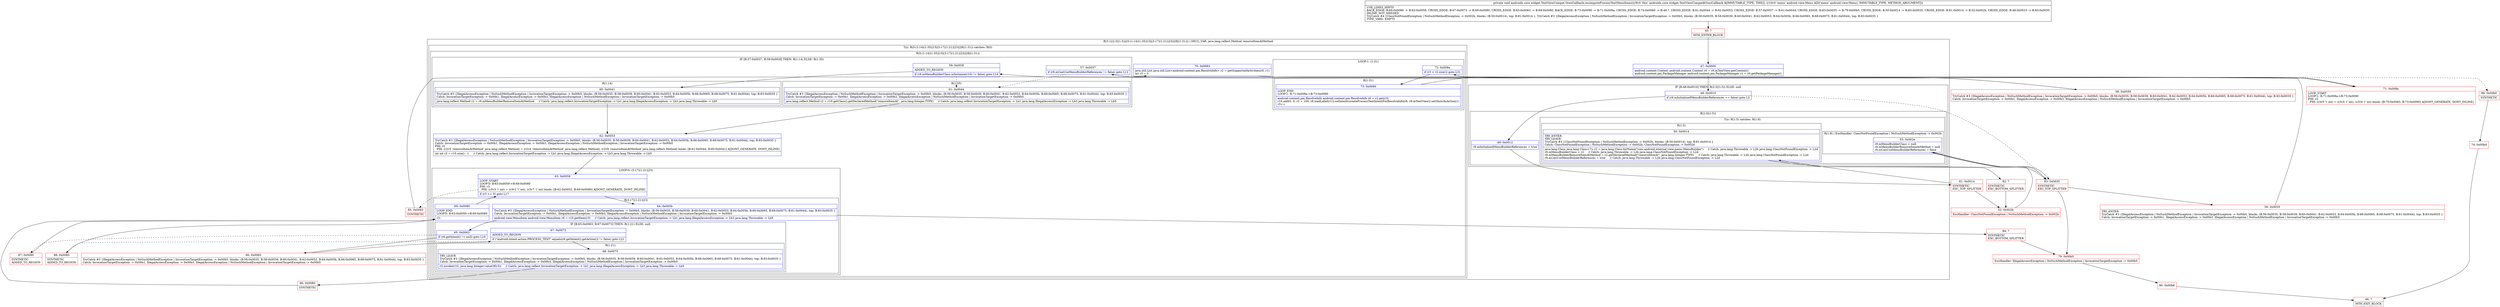 digraph "CFG forandroidx.core.widget.TextViewCompat.OreoCallback.recomputeProcessTextMenuItems(Landroid\/view\/Menu;)V" {
subgraph cluster_Region_624806914 {
label = "R(3:1|(2:3|(1:5))|(5:(1:14)(1:35)|15|(3:17|(1:21)|23)|28|(1:31))) | DECL_VAR: java.lang.reflect.Method removeItemAtMethod\l";
node [shape=record,color=blue];
Node_47 [shape=record,label="{47\:\ 0x0000|android.content.Context android.content.Context r0 = r9.mTextView.getContext()\landroid.content.pm.PackageManager android.content.pm.PackageManager r1 = r0.getPackageManager()\l}"];
subgraph cluster_IfRegion_1074166955 {
label = "IF [B:48:0x0010] THEN: R(2:3|(1:5)) ELSE: null";
node [shape=record,color=blue];
Node_48 [shape=record,label="{48\:\ 0x0010|if (r9.mInitializedMenuBuilderReferences == false) goto L3\l}"];
subgraph cluster_Region_663781733 {
label = "R(2:3|(1:5))";
node [shape=record,color=blue];
Node_49 [shape=record,label="{49\:\ 0x0012|r9.mInitializedMenuBuilderReferences = true\l}"];
subgraph cluster_TryCatchRegion_172539163 {
label = "Try: R(1:5) catches: R(1:8)";
node [shape=record,color=blue];
subgraph cluster_Region_1052525787 {
label = "R(1:5)";
node [shape=record,color=blue];
Node_50 [shape=record,label="{50\:\ 0x0014|TRY_ENTER\lTRY_LEAVE\lTryCatch #4 \{ClassNotFoundException \| NoSuchMethodException \-\> 0x002b, blocks: (B:50:0x0014), top: B:81:0x0014 \}\lCatch: ClassNotFoundException \| NoSuchMethodException \-\> 0x002b, ClassNotFoundException \-\> 0x002d\l|java.lang.Class java.lang.Class\<?\> r2 = java.lang.Class.forName(\"com.android.internal.view.menu.MenuBuilder\")     \/\/ Catch: java.lang.Throwable \-\> L2b java.lang.ClassNotFoundException \-\> L2d\lr9.mMenuBuilderClass = r2     \/\/ Catch: java.lang.Throwable \-\> L2b java.lang.ClassNotFoundException \-\> L2d\lr9.mMenuBuilderRemoveItemAtMethod = r2.getDeclaredMethod(\"removeItemAt\", java.lang.Integer.TYPE)     \/\/ Catch: java.lang.Throwable \-\> L2b java.lang.ClassNotFoundException \-\> L2d\lr9.mCanUseMenuBuilderReferences = true     \/\/ Catch: java.lang.Throwable \-\> L2b java.lang.ClassNotFoundException \-\> L2d\l}"];
}
subgraph cluster_Region_268521289 {
label = "R(1:8) | ExcHandler: ClassNotFoundException \| NoSuchMethodException \-\> 0x002b\l";
node [shape=record,color=blue];
Node_55 [shape=record,label="{55\:\ 0x002e|r9.mMenuBuilderClass = null\lr9.mMenuBuilderRemoveItemAtMethod = null\lr9.mCanUseMenuBuilderReferences = false\l}"];
}
}
}
}
subgraph cluster_TryCatchRegion_1662098118 {
label = "Try: R(5:(1:14)(1:35)|15|(3:17|(1:21)|23)|28|(1:31)) catches: R(0)";
node [shape=record,color=blue];
subgraph cluster_Region_343814990 {
label = "R(5:(1:14)(1:35)|15|(3:17|(1:21)|23)|28|(1:31))";
node [shape=record,color=blue];
subgraph cluster_IfRegion_1084859496 {
label = "IF [B:57:0x0037, B:59:0x003f] THEN: R(1:14) ELSE: R(1:35)";
node [shape=record,color=blue];
Node_57 [shape=record,label="{57\:\ 0x0037|if (r9.mCanUseMenuBuilderReferences != false) goto L12\l}"];
Node_59 [shape=record,label="{59\:\ 0x003f|ADDED_TO_REGION\l|if (r9.mMenuBuilderClass.isInstance(r10) != false) goto L14\l}"];
subgraph cluster_Region_432875197 {
label = "R(1:14)";
node [shape=record,color=blue];
Node_60 [shape=record,label="{60\:\ 0x0041|TryCatch #3 \{IllegalAccessException \| NoSuchMethodException \| InvocationTargetException \-\> 0x00b5, blocks: (B:56:0x0035, B:58:0x0039, B:60:0x0041, B:62:0x0053, B:64:0x005b, B:66:0x0065, B:68:0x0075, B:61:0x0044), top: B:83:0x0035 \}\lCatch: InvocationTargetException \-\> 0x00b1, IllegalAccessException \-\> 0x00b3, IllegalAccessException \| NoSuchMethodException \| InvocationTargetException \-\> 0x00b5\l|java.lang.reflect.Method r2 = r9.mMenuBuilderRemoveItemAtMethod     \/\/ Catch: java.lang.reflect.InvocationTargetException \-\> Lb1 java.lang.IllegalAccessException \-\> Lb3 java.lang.Throwable \-\> Lb5\l}"];
}
subgraph cluster_Region_1381739816 {
label = "R(1:35)";
node [shape=record,color=blue];
Node_61 [shape=record,label="{61\:\ 0x0044|TryCatch #3 \{IllegalAccessException \| NoSuchMethodException \| InvocationTargetException \-\> 0x00b5, blocks: (B:56:0x0035, B:58:0x0039, B:60:0x0041, B:62:0x0053, B:64:0x005b, B:66:0x0065, B:68:0x0075, B:61:0x0044), top: B:83:0x0035 \}\lCatch: InvocationTargetException \-\> 0x00b1, IllegalAccessException \-\> 0x00b3, IllegalAccessException \| NoSuchMethodException \| InvocationTargetException \-\> 0x00b5\l|java.lang.reflect.Method r2 = r10.getClass().getDeclaredMethod(\"removeItemAt\", java.lang.Integer.TYPE)     \/\/ Catch: java.lang.reflect.InvocationTargetException \-\> Lb1 java.lang.IllegalAccessException \-\> Lb3 java.lang.Throwable \-\> Lb5\l}"];
}
}
Node_62 [shape=record,label="{62\:\ 0x0053|TryCatch #3 \{IllegalAccessException \| NoSuchMethodException \| InvocationTargetException \-\> 0x00b5, blocks: (B:56:0x0035, B:58:0x0039, B:60:0x0041, B:62:0x0053, B:64:0x005b, B:66:0x0065, B:68:0x0075, B:61:0x0044), top: B:83:0x0035 \}\lCatch: InvocationTargetException \-\> 0x00b1, IllegalAccessException \-\> 0x00b3, IllegalAccessException \| NoSuchMethodException \| InvocationTargetException \-\> 0x00b5\lPHI: r2 \l  PHI: (r2v5 'removeItemAtMethod' java.lang.reflect.Method) = (r2v4 'removeItemAtMethod' java.lang.reflect.Method), (r2v9 'removeItemAtMethod' java.lang.reflect.Method) binds: [B:61:0x0044, B:60:0x0041] A[DONT_GENERATE, DONT_INLINE]\l|int int r3 = r10.size() \- 1     \/\/ Catch: java.lang.reflect.InvocationTargetException \-\> Lb1 java.lang.IllegalAccessException \-\> Lb3 java.lang.Throwable \-\> Lb5\l}"];
subgraph cluster_LoopRegion_2085393033 {
label = "LOOP:0: (3:17|(1:21)|23)";
node [shape=record,color=blue];
Node_63 [shape=record,label="{63\:\ 0x0059|LOOP_START\lLOOP:0: B:63:0x0059\-\>B:69:0x0080\lPHI: r3 \l  PHI: (r3v3 'i' int) = (r3v2 'i' int), (r3v7 'i' int) binds: [B:62:0x0053, B:69:0x0080] A[DONT_GENERATE, DONT_INLINE]\l|if (r3 \>= 0) goto L17\l}"];
subgraph cluster_Region_1577789917 {
label = "R(3:17|(1:21)|23)";
node [shape=record,color=blue];
Node_64 [shape=record,label="{64\:\ 0x005b|TryCatch #3 \{IllegalAccessException \| NoSuchMethodException \| InvocationTargetException \-\> 0x00b5, blocks: (B:56:0x0035, B:58:0x0039, B:60:0x0041, B:62:0x0053, B:64:0x005b, B:66:0x0065, B:68:0x0075, B:61:0x0044), top: B:83:0x0035 \}\lCatch: InvocationTargetException \-\> 0x00b1, IllegalAccessException \-\> 0x00b3, IllegalAccessException \| NoSuchMethodException \| InvocationTargetException \-\> 0x00b5\l|android.view.MenuItem android.view.MenuItem r6 = r10.getItem(r3)     \/\/ Catch: java.lang.reflect.InvocationTargetException \-\> Lb1 java.lang.IllegalAccessException \-\> Lb3 java.lang.Throwable \-\> Lb5\l}"];
subgraph cluster_IfRegion_973002744 {
label = "IF [B:65:0x0063, B:67:0x0073] THEN: R(1:21) ELSE: null";
node [shape=record,color=blue];
Node_65 [shape=record,label="{65\:\ 0x0063|if (r6.getIntent() != null) goto L19\l}"];
Node_67 [shape=record,label="{67\:\ 0x0073|ADDED_TO_REGION\l|if (\"android.intent.action.PROCESS_TEXT\".equals(r6.getIntent().getAction()) != false) goto L21\l}"];
subgraph cluster_Region_1370947033 {
label = "R(1:21)";
node [shape=record,color=blue];
Node_68 [shape=record,label="{68\:\ 0x0075|TRY_LEAVE\lTryCatch #3 \{IllegalAccessException \| NoSuchMethodException \| InvocationTargetException \-\> 0x00b5, blocks: (B:56:0x0035, B:58:0x0039, B:60:0x0041, B:62:0x0053, B:64:0x005b, B:66:0x0065, B:68:0x0075, B:61:0x0044), top: B:83:0x0035 \}\lCatch: InvocationTargetException \-\> 0x00b1, IllegalAccessException \-\> 0x00b3, IllegalAccessException \| NoSuchMethodException \| InvocationTargetException \-\> 0x00b5\l|r2.invoke(r10, java.lang.Integer.valueOf(r3))     \/\/ Catch: java.lang.reflect.InvocationTargetException \-\> Lb1 java.lang.IllegalAccessException \-\> Lb3 java.lang.Throwable \-\> Lb5\l}"];
}
}
Node_69 [shape=record,label="{69\:\ 0x0080|LOOP_END\lLOOP:0: B:63:0x0059\-\>B:69:0x0080\l|r3\-\-\l}"];
}
}
Node_70 [shape=record,label="{70\:\ 0x0083|java.util.List java.util.List\<android.content.pm.ResolveInfo\> r2 = getSupportedActivities(r0, r1)\lint r3 = 0\l}"];
subgraph cluster_LoopRegion_566153628 {
label = "LOOP:1: (1:31)";
node [shape=record,color=blue];
Node_72 [shape=record,label="{72\:\ 0x008e|if (r3 \< r2.size()) goto L31\l}"];
subgraph cluster_Region_1877582236 {
label = "R(1:31)";
node [shape=record,color=blue];
Node_73 [shape=record,label="{73\:\ 0x0090|LOOP_END\lLOOP:1: B:71:0x008a\-\>B:73:0x0090\l|android.content.pm.ResolveInfo android.content.pm.ResolveInfo r6 = r2.get(r3)\lr10.add(0, 0, r3 + 100, r6.loadLabel(r1)).setIntent(createProcessTextIntentForResolveInfo(r6, r9.mTextView)).setShowAsAction(1)\lr3++\l}"];
}
}
}
subgraph cluster_Region_256272643 {
label = "R(0) | ExcHandler: IllegalAccessException \| NoSuchMethodException \| InvocationTargetException \-\> 0x00b5\l";
node [shape=record,color=blue];
}
}
}
subgraph cluster_Region_268521289 {
label = "R(1:8) | ExcHandler: ClassNotFoundException \| NoSuchMethodException \-\> 0x002b\l";
node [shape=record,color=blue];
Node_55 [shape=record,label="{55\:\ 0x002e|r9.mMenuBuilderClass = null\lr9.mMenuBuilderRemoveItemAtMethod = null\lr9.mCanUseMenuBuilderReferences = false\l}"];
}
subgraph cluster_Region_256272643 {
label = "R(0) | ExcHandler: IllegalAccessException \| NoSuchMethodException \| InvocationTargetException \-\> 0x00b5\l";
node [shape=record,color=blue];
}
Node_45 [shape=record,color=red,label="{45\:\ ?|MTH_ENTER_BLOCK\l}"];
Node_81 [shape=record,color=red,label="{81\:\ 0x0014|SYNTHETIC\lEXC_TOP_SPLITTER\l}"];
Node_82 [shape=record,color=red,label="{82\:\ ?|SYNTHETIC\lEXC_BOTTOM_SPLITTER\l}"];
Node_52 [shape=record,color=red,label="{52\:\ 0x002b|ExcHandler: ClassNotFoundException \| NoSuchMethodException \-\> 0x002b\l}"];
Node_83 [shape=record,color=red,label="{83\:\ 0x0035|SYNTHETIC\lEXC_TOP_SPLITTER\l}"];
Node_56 [shape=record,color=red,label="{56\:\ 0x0035|TRY_ENTER\lTryCatch #3 \{IllegalAccessException \| NoSuchMethodException \| InvocationTargetException \-\> 0x00b5, blocks: (B:56:0x0035, B:58:0x0039, B:60:0x0041, B:62:0x0053, B:64:0x005b, B:66:0x0065, B:68:0x0075, B:61:0x0044), top: B:83:0x0035 \}\lCatch: InvocationTargetException \-\> 0x00b1, IllegalAccessException \-\> 0x00b3, IllegalAccessException \| NoSuchMethodException \| InvocationTargetException \-\> 0x00b5\l}"];
Node_58 [shape=record,color=red,label="{58\:\ 0x0039|TryCatch #3 \{IllegalAccessException \| NoSuchMethodException \| InvocationTargetException \-\> 0x00b5, blocks: (B:56:0x0035, B:58:0x0039, B:60:0x0041, B:62:0x0053, B:64:0x005b, B:66:0x0065, B:68:0x0075, B:61:0x0044), top: B:83:0x0035 \}\lCatch: InvocationTargetException \-\> 0x00b1, IllegalAccessException \-\> 0x00b3, IllegalAccessException \| NoSuchMethodException \| InvocationTargetException \-\> 0x00b5\l}"];
Node_66 [shape=record,color=red,label="{66\:\ 0x0065|TryCatch #3 \{IllegalAccessException \| NoSuchMethodException \| InvocationTargetException \-\> 0x00b5, blocks: (B:56:0x0035, B:58:0x0039, B:60:0x0041, B:62:0x0053, B:64:0x005b, B:66:0x0065, B:68:0x0075, B:61:0x0044), top: B:83:0x0035 \}\lCatch: InvocationTargetException \-\> 0x00b1, IllegalAccessException \-\> 0x00b3, IllegalAccessException \| NoSuchMethodException \| InvocationTargetException \-\> 0x00b5\l}"];
Node_86 [shape=record,color=red,label="{86\:\ 0x0080|SYNTHETIC\l}"];
Node_88 [shape=record,color=red,label="{88\:\ 0x0080|SYNTHETIC\lADDED_TO_REGION\l}"];
Node_87 [shape=record,color=red,label="{87\:\ 0x0080|SYNTHETIC\lADDED_TO_REGION\l}"];
Node_84 [shape=record,color=red,label="{84\:\ ?|SYNTHETIC\lEXC_BOTTOM_SPLITTER\l}"];
Node_85 [shape=record,color=red,label="{85\:\ 0x0083|SYNTHETIC\l}"];
Node_71 [shape=record,color=red,label="{71\:\ 0x008a|LOOP_START\lLOOP:1: B:71:0x008a\-\>B:73:0x0090\lPHI: r3 \l  PHI: (r3v5 'i' int) = (r3v4 'i' int), (r3v6 'i' int) binds: [B:70:0x0083, B:73:0x0090] A[DONT_GENERATE, DONT_INLINE]\l}"];
Node_89 [shape=record,color=red,label="{89\:\ 0x00b0|SYNTHETIC\l}"];
Node_74 [shape=record,color=red,label="{74\:\ 0x00b0}"];
Node_46 [shape=record,color=red,label="{46\:\ ?|MTH_EXIT_BLOCK\l}"];
Node_79 [shape=record,color=red,label="{79\:\ 0x00b5|ExcHandler: IllegalAccessException \| NoSuchMethodException \| InvocationTargetException \-\> 0x00b5\l}"];
Node_80 [shape=record,color=red,label="{80\:\ 0x00b6}"];
MethodNode[shape=record,label="{private void androidx.core.widget.TextViewCompat.OreoCallback.recomputeProcessTextMenuItems((r9v0 'this' androidx.core.widget.TextViewCompat$OreoCallback A[IMMUTABLE_TYPE, THIS]), (r10v0 'menu' android.view.Menu A[D('menu' android.view.Menu), IMMUTABLE_TYPE, METHOD_ARGUMENT]))  | USE_LINES_HINTS\lBACK_EDGE: B:69:0x0080 \-\> B:63:0x0059, CROSS_EDGE: B:67:0x0073 \-\> B:69:0x0080, CROSS_EDGE: B:65:0x0063 \-\> B:69:0x0080, BACK_EDGE: B:73:0x0090 \-\> B:71:0x008a, CROSS_EDGE: B:74:0x00b0 \-\> B:46:?, CROSS_EDGE: B:61:0x0044 \-\> B:62:0x0053, CROSS_EDGE: B:57:0x0037 \-\> B:61:0x0044, CROSS_EDGE: B:83:0x0035 \-\> B:79:0x00b5, CROSS_EDGE: B:50:0x0014 \-\> B:83:0x0035, CROSS_EDGE: B:81:0x0014 \-\> B:52:0x002b, CROSS_EDGE: B:48:0x0010 \-\> B:83:0x0035\lINLINE_NOT_NEEDED\lTryCatch #4 \{ClassNotFoundException \| NoSuchMethodException \-\> 0x002b, blocks: (B:50:0x0014), top: B:81:0x0014 \}, TryCatch #3 \{IllegalAccessException \| NoSuchMethodException \| InvocationTargetException \-\> 0x00b5, blocks: (B:56:0x0035, B:58:0x0039, B:60:0x0041, B:62:0x0053, B:64:0x005b, B:66:0x0065, B:68:0x0075, B:61:0x0044), top: B:83:0x0035 \}\lTYPE_VARS: EMPTY\l}"];
MethodNode -> Node_45;Node_47 -> Node_48;
Node_48 -> Node_49;
Node_48 -> Node_83[style=dashed];
Node_49 -> Node_81;
Node_50 -> Node_82;
Node_50 -> Node_83;
Node_55 -> Node_83;
Node_57 -> Node_58;
Node_57 -> Node_61[style=dashed];
Node_59 -> Node_60;
Node_59 -> Node_61[style=dashed];
Node_60 -> Node_62;
Node_61 -> Node_62;
Node_62 -> Node_63;
Node_63 -> Node_64;
Node_63 -> Node_85[style=dashed];
Node_64 -> Node_65;
Node_64 -> Node_84;
Node_65 -> Node_66;
Node_65 -> Node_87[style=dashed];
Node_67 -> Node_68;
Node_67 -> Node_88[style=dashed];
Node_68 -> Node_86;
Node_69 -> Node_63;
Node_70 -> Node_71;
Node_72 -> Node_73;
Node_72 -> Node_89[style=dashed];
Node_73 -> Node_71;
Node_55 -> Node_83;
Node_45 -> Node_47;
Node_81 -> Node_50;
Node_81 -> Node_52;
Node_82 -> Node_52;
Node_52 -> Node_55;
Node_83 -> Node_56;
Node_83 -> Node_79;
Node_56 -> Node_57;
Node_58 -> Node_59;
Node_66 -> Node_67;
Node_86 -> Node_69;
Node_88 -> Node_69;
Node_87 -> Node_69;
Node_84 -> Node_79;
Node_85 -> Node_70;
Node_71 -> Node_72;
Node_89 -> Node_74;
Node_74 -> Node_46;
Node_79 -> Node_80;
Node_80 -> Node_46;
}

